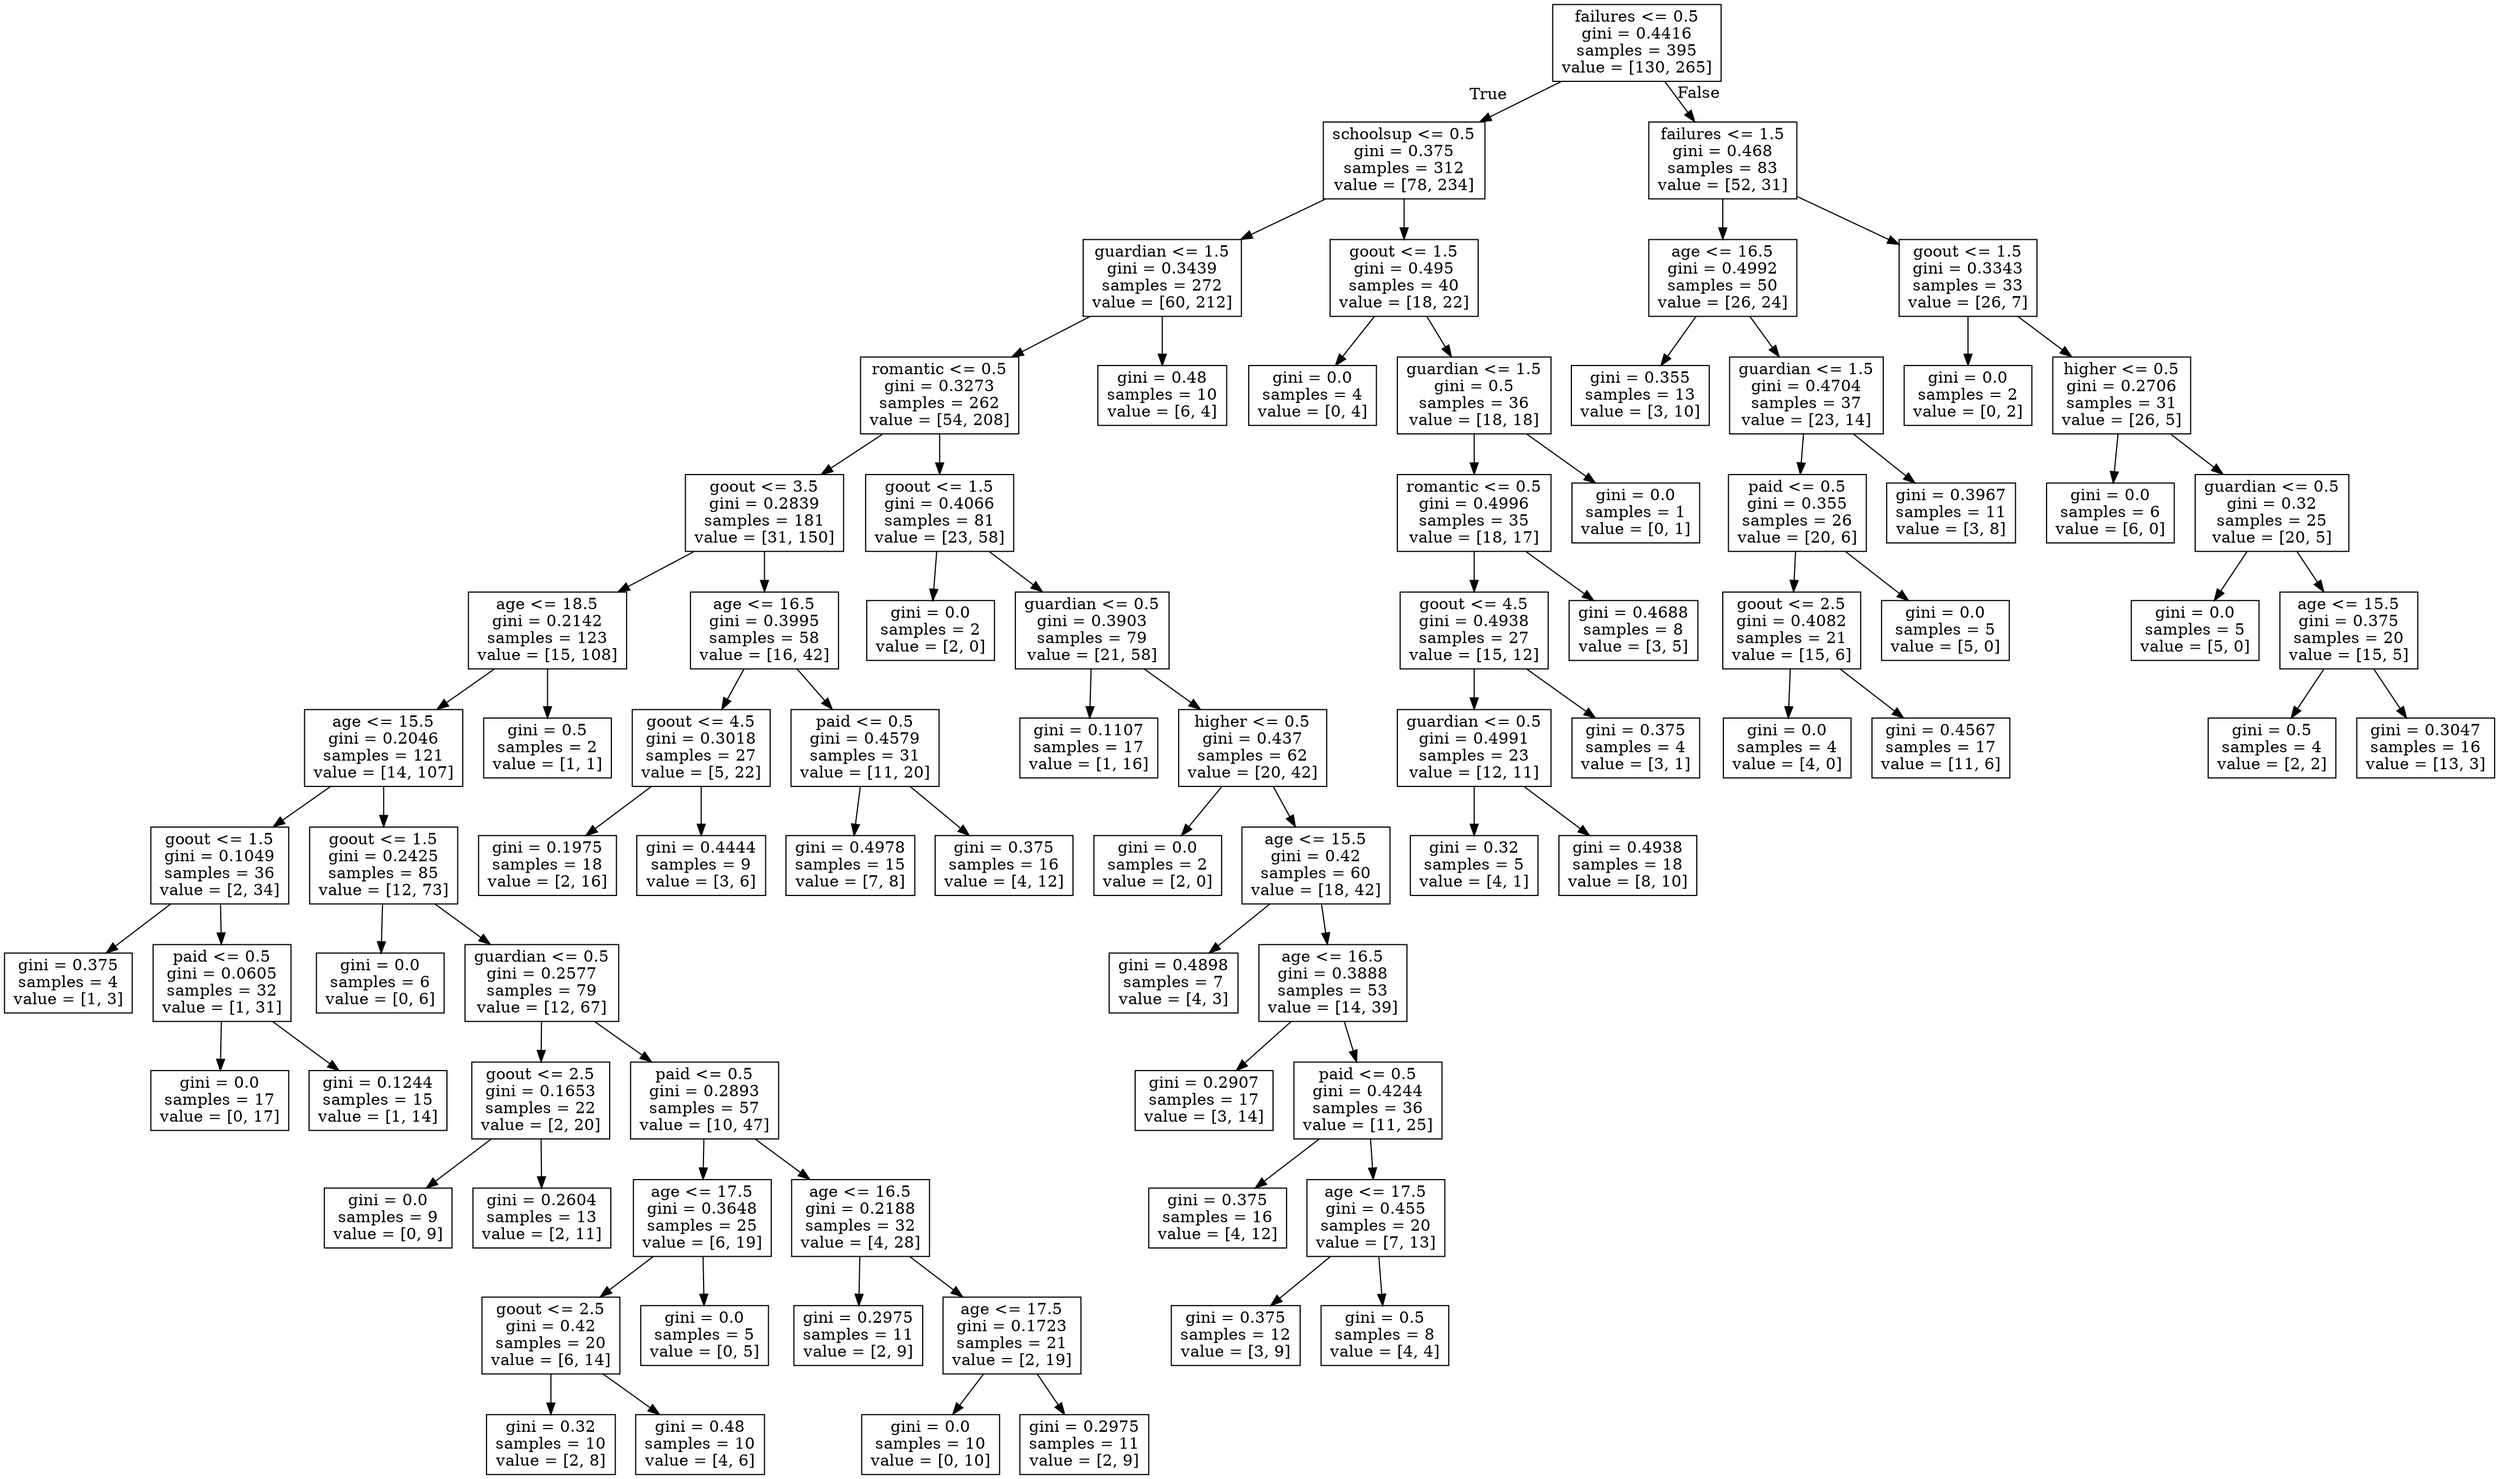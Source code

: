 digraph Tree {
node [shape=box] ;
0 [label="failures <= 0.5\ngini = 0.4416\nsamples = 395\nvalue = [130, 265]"] ;
1 [label="schoolsup <= 0.5\ngini = 0.375\nsamples = 312\nvalue = [78, 234]"] ;
0 -> 1 [labeldistance=2.5, labelangle=45, headlabel="True"] ;
2 [label="guardian <= 1.5\ngini = 0.3439\nsamples = 272\nvalue = [60, 212]"] ;
1 -> 2 ;
3 [label="romantic <= 0.5\ngini = 0.3273\nsamples = 262\nvalue = [54, 208]"] ;
2 -> 3 ;
4 [label="goout <= 3.5\ngini = 0.2839\nsamples = 181\nvalue = [31, 150]"] ;
3 -> 4 ;
5 [label="age <= 18.5\ngini = 0.2142\nsamples = 123\nvalue = [15, 108]"] ;
4 -> 5 ;
6 [label="age <= 15.5\ngini = 0.2046\nsamples = 121\nvalue = [14, 107]"] ;
5 -> 6 ;
7 [label="goout <= 1.5\ngini = 0.1049\nsamples = 36\nvalue = [2, 34]"] ;
6 -> 7 ;
8 [label="gini = 0.375\nsamples = 4\nvalue = [1, 3]"] ;
7 -> 8 ;
9 [label="paid <= 0.5\ngini = 0.0605\nsamples = 32\nvalue = [1, 31]"] ;
7 -> 9 ;
10 [label="gini = 0.0\nsamples = 17\nvalue = [0, 17]"] ;
9 -> 10 ;
11 [label="gini = 0.1244\nsamples = 15\nvalue = [1, 14]"] ;
9 -> 11 ;
12 [label="goout <= 1.5\ngini = 0.2425\nsamples = 85\nvalue = [12, 73]"] ;
6 -> 12 ;
13 [label="gini = 0.0\nsamples = 6\nvalue = [0, 6]"] ;
12 -> 13 ;
14 [label="guardian <= 0.5\ngini = 0.2577\nsamples = 79\nvalue = [12, 67]"] ;
12 -> 14 ;
15 [label="goout <= 2.5\ngini = 0.1653\nsamples = 22\nvalue = [2, 20]"] ;
14 -> 15 ;
16 [label="gini = 0.0\nsamples = 9\nvalue = [0, 9]"] ;
15 -> 16 ;
17 [label="gini = 0.2604\nsamples = 13\nvalue = [2, 11]"] ;
15 -> 17 ;
18 [label="paid <= 0.5\ngini = 0.2893\nsamples = 57\nvalue = [10, 47]"] ;
14 -> 18 ;
19 [label="age <= 17.5\ngini = 0.3648\nsamples = 25\nvalue = [6, 19]"] ;
18 -> 19 ;
20 [label="goout <= 2.5\ngini = 0.42\nsamples = 20\nvalue = [6, 14]"] ;
19 -> 20 ;
21 [label="gini = 0.32\nsamples = 10\nvalue = [2, 8]"] ;
20 -> 21 ;
22 [label="gini = 0.48\nsamples = 10\nvalue = [4, 6]"] ;
20 -> 22 ;
23 [label="gini = 0.0\nsamples = 5\nvalue = [0, 5]"] ;
19 -> 23 ;
24 [label="age <= 16.5\ngini = 0.2188\nsamples = 32\nvalue = [4, 28]"] ;
18 -> 24 ;
25 [label="gini = 0.2975\nsamples = 11\nvalue = [2, 9]"] ;
24 -> 25 ;
26 [label="age <= 17.5\ngini = 0.1723\nsamples = 21\nvalue = [2, 19]"] ;
24 -> 26 ;
27 [label="gini = 0.0\nsamples = 10\nvalue = [0, 10]"] ;
26 -> 27 ;
28 [label="gini = 0.2975\nsamples = 11\nvalue = [2, 9]"] ;
26 -> 28 ;
29 [label="gini = 0.5\nsamples = 2\nvalue = [1, 1]"] ;
5 -> 29 ;
30 [label="age <= 16.5\ngini = 0.3995\nsamples = 58\nvalue = [16, 42]"] ;
4 -> 30 ;
31 [label="goout <= 4.5\ngini = 0.3018\nsamples = 27\nvalue = [5, 22]"] ;
30 -> 31 ;
32 [label="gini = 0.1975\nsamples = 18\nvalue = [2, 16]"] ;
31 -> 32 ;
33 [label="gini = 0.4444\nsamples = 9\nvalue = [3, 6]"] ;
31 -> 33 ;
34 [label="paid <= 0.5\ngini = 0.4579\nsamples = 31\nvalue = [11, 20]"] ;
30 -> 34 ;
35 [label="gini = 0.4978\nsamples = 15\nvalue = [7, 8]"] ;
34 -> 35 ;
36 [label="gini = 0.375\nsamples = 16\nvalue = [4, 12]"] ;
34 -> 36 ;
37 [label="goout <= 1.5\ngini = 0.4066\nsamples = 81\nvalue = [23, 58]"] ;
3 -> 37 ;
38 [label="gini = 0.0\nsamples = 2\nvalue = [2, 0]"] ;
37 -> 38 ;
39 [label="guardian <= 0.5\ngini = 0.3903\nsamples = 79\nvalue = [21, 58]"] ;
37 -> 39 ;
40 [label="gini = 0.1107\nsamples = 17\nvalue = [1, 16]"] ;
39 -> 40 ;
41 [label="higher <= 0.5\ngini = 0.437\nsamples = 62\nvalue = [20, 42]"] ;
39 -> 41 ;
42 [label="gini = 0.0\nsamples = 2\nvalue = [2, 0]"] ;
41 -> 42 ;
43 [label="age <= 15.5\ngini = 0.42\nsamples = 60\nvalue = [18, 42]"] ;
41 -> 43 ;
44 [label="gini = 0.4898\nsamples = 7\nvalue = [4, 3]"] ;
43 -> 44 ;
45 [label="age <= 16.5\ngini = 0.3888\nsamples = 53\nvalue = [14, 39]"] ;
43 -> 45 ;
46 [label="gini = 0.2907\nsamples = 17\nvalue = [3, 14]"] ;
45 -> 46 ;
47 [label="paid <= 0.5\ngini = 0.4244\nsamples = 36\nvalue = [11, 25]"] ;
45 -> 47 ;
48 [label="gini = 0.375\nsamples = 16\nvalue = [4, 12]"] ;
47 -> 48 ;
49 [label="age <= 17.5\ngini = 0.455\nsamples = 20\nvalue = [7, 13]"] ;
47 -> 49 ;
50 [label="gini = 0.375\nsamples = 12\nvalue = [3, 9]"] ;
49 -> 50 ;
51 [label="gini = 0.5\nsamples = 8\nvalue = [4, 4]"] ;
49 -> 51 ;
52 [label="gini = 0.48\nsamples = 10\nvalue = [6, 4]"] ;
2 -> 52 ;
53 [label="goout <= 1.5\ngini = 0.495\nsamples = 40\nvalue = [18, 22]"] ;
1 -> 53 ;
54 [label="gini = 0.0\nsamples = 4\nvalue = [0, 4]"] ;
53 -> 54 ;
55 [label="guardian <= 1.5\ngini = 0.5\nsamples = 36\nvalue = [18, 18]"] ;
53 -> 55 ;
56 [label="romantic <= 0.5\ngini = 0.4996\nsamples = 35\nvalue = [18, 17]"] ;
55 -> 56 ;
57 [label="goout <= 4.5\ngini = 0.4938\nsamples = 27\nvalue = [15, 12]"] ;
56 -> 57 ;
58 [label="guardian <= 0.5\ngini = 0.4991\nsamples = 23\nvalue = [12, 11]"] ;
57 -> 58 ;
59 [label="gini = 0.32\nsamples = 5\nvalue = [4, 1]"] ;
58 -> 59 ;
60 [label="gini = 0.4938\nsamples = 18\nvalue = [8, 10]"] ;
58 -> 60 ;
61 [label="gini = 0.375\nsamples = 4\nvalue = [3, 1]"] ;
57 -> 61 ;
62 [label="gini = 0.4688\nsamples = 8\nvalue = [3, 5]"] ;
56 -> 62 ;
63 [label="gini = 0.0\nsamples = 1\nvalue = [0, 1]"] ;
55 -> 63 ;
64 [label="failures <= 1.5\ngini = 0.468\nsamples = 83\nvalue = [52, 31]"] ;
0 -> 64 [labeldistance=2.5, labelangle=-45, headlabel="False"] ;
65 [label="age <= 16.5\ngini = 0.4992\nsamples = 50\nvalue = [26, 24]"] ;
64 -> 65 ;
66 [label="gini = 0.355\nsamples = 13\nvalue = [3, 10]"] ;
65 -> 66 ;
67 [label="guardian <= 1.5\ngini = 0.4704\nsamples = 37\nvalue = [23, 14]"] ;
65 -> 67 ;
68 [label="paid <= 0.5\ngini = 0.355\nsamples = 26\nvalue = [20, 6]"] ;
67 -> 68 ;
69 [label="goout <= 2.5\ngini = 0.4082\nsamples = 21\nvalue = [15, 6]"] ;
68 -> 69 ;
70 [label="gini = 0.0\nsamples = 4\nvalue = [4, 0]"] ;
69 -> 70 ;
71 [label="gini = 0.4567\nsamples = 17\nvalue = [11, 6]"] ;
69 -> 71 ;
72 [label="gini = 0.0\nsamples = 5\nvalue = [5, 0]"] ;
68 -> 72 ;
73 [label="gini = 0.3967\nsamples = 11\nvalue = [3, 8]"] ;
67 -> 73 ;
74 [label="goout <= 1.5\ngini = 0.3343\nsamples = 33\nvalue = [26, 7]"] ;
64 -> 74 ;
75 [label="gini = 0.0\nsamples = 2\nvalue = [0, 2]"] ;
74 -> 75 ;
76 [label="higher <= 0.5\ngini = 0.2706\nsamples = 31\nvalue = [26, 5]"] ;
74 -> 76 ;
77 [label="gini = 0.0\nsamples = 6\nvalue = [6, 0]"] ;
76 -> 77 ;
78 [label="guardian <= 0.5\ngini = 0.32\nsamples = 25\nvalue = [20, 5]"] ;
76 -> 78 ;
79 [label="gini = 0.0\nsamples = 5\nvalue = [5, 0]"] ;
78 -> 79 ;
80 [label="age <= 15.5\ngini = 0.375\nsamples = 20\nvalue = [15, 5]"] ;
78 -> 80 ;
81 [label="gini = 0.5\nsamples = 4\nvalue = [2, 2]"] ;
80 -> 81 ;
82 [label="gini = 0.3047\nsamples = 16\nvalue = [13, 3]"] ;
80 -> 82 ;
}